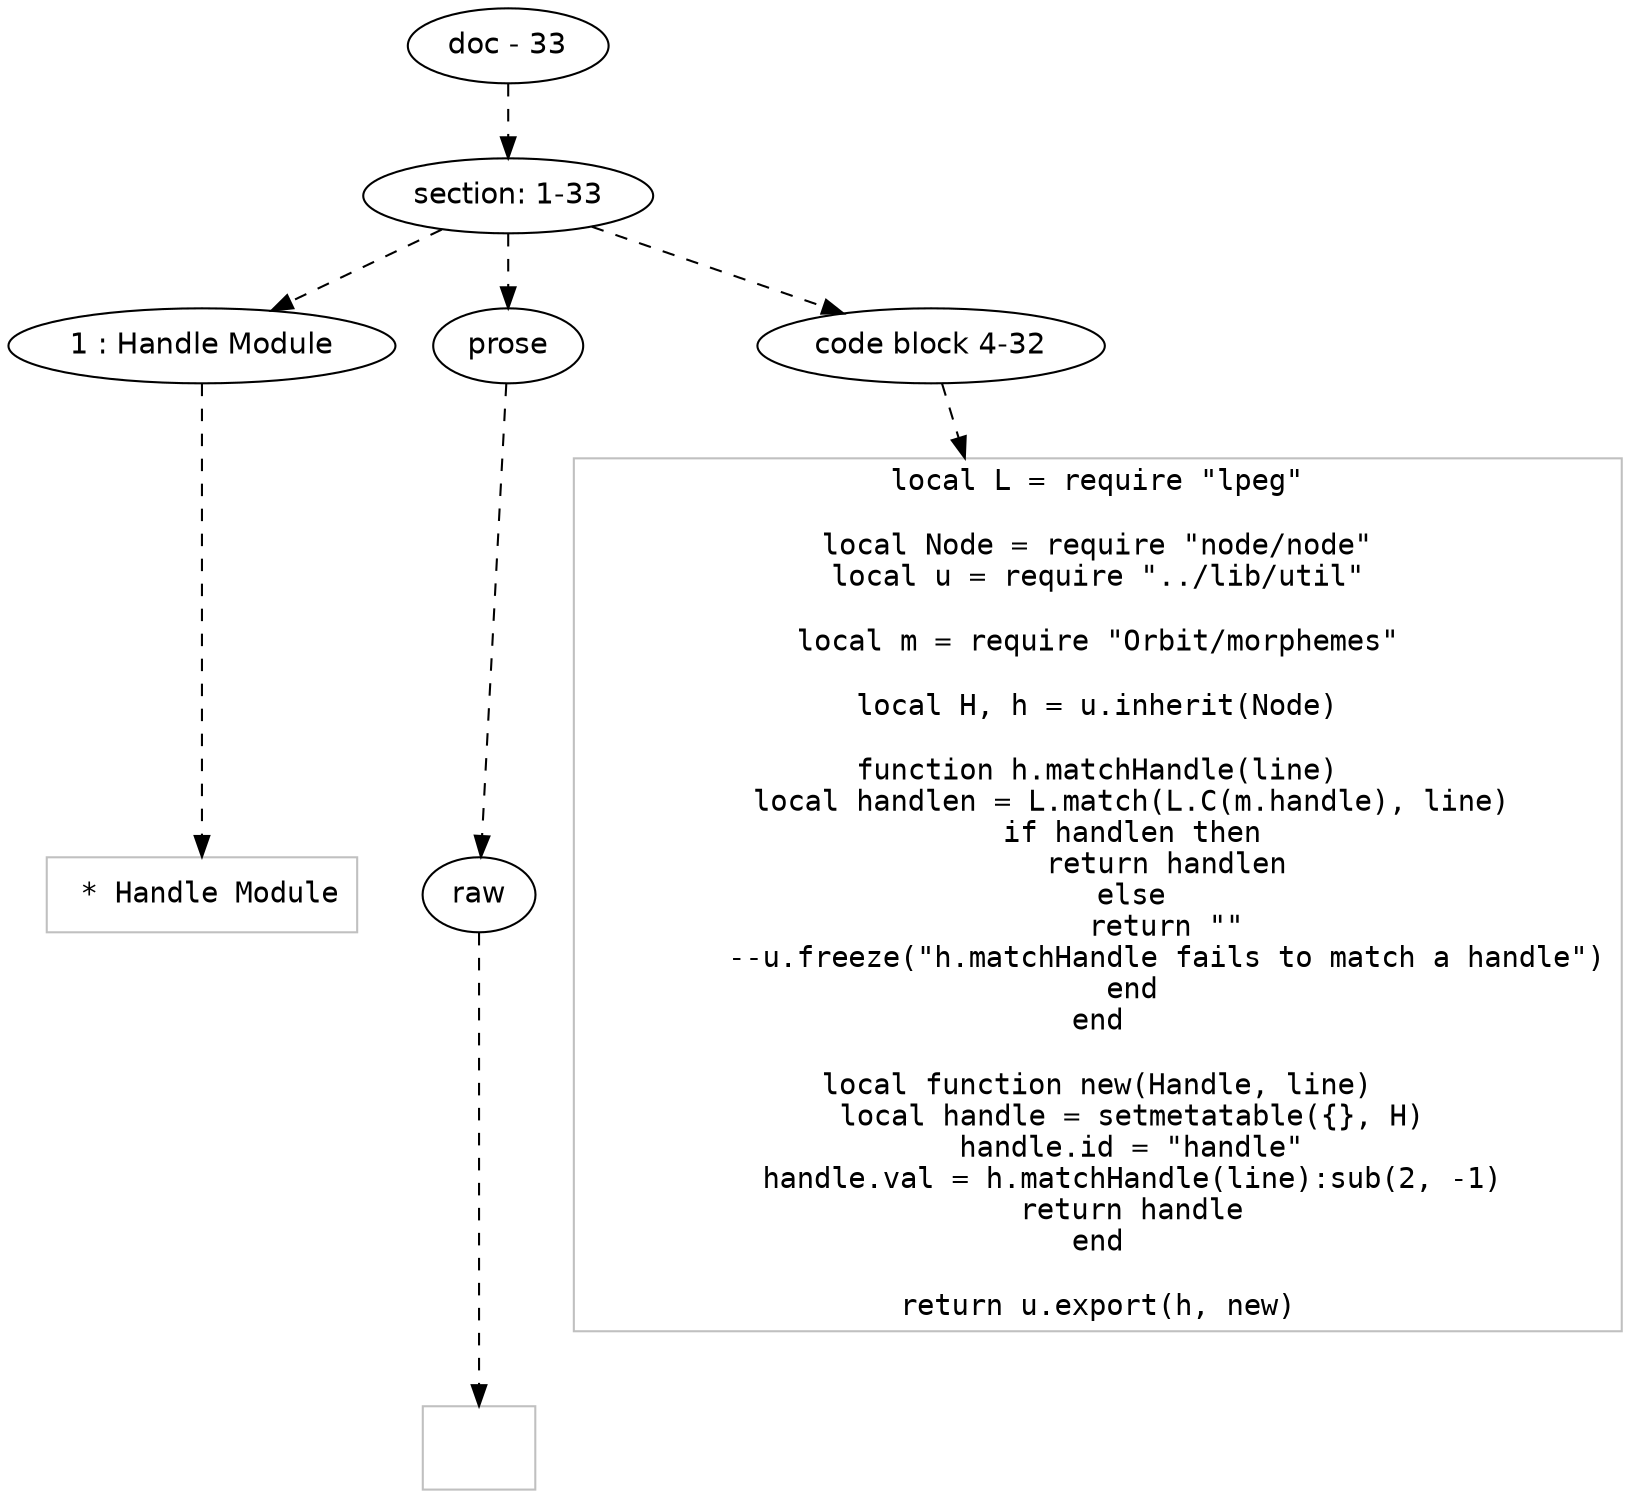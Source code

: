 digraph lpegNode {

node [fontname=Helvetica]
edge [style=dashed]

doc_0 [label="doc - 33"]


doc_0 -> { section_1}
{rank=same; section_1}

section_1 [label="section: 1-33"]


// END RANK doc_0

section_1 -> { header_2 prose_3 codeblock_4}
{rank=same; header_2 prose_3 codeblock_4}

header_2 [label="1 : Handle Module"]

prose_3 [label="prose"]

codeblock_4 [label="code block 4-32"]


// END RANK section_1

header_2 -> leaf_5
leaf_5  [color=Gray,shape=rectangle,fontname=Inconsolata,label=" * Handle Module"]
// END RANK header_2

prose_3 -> { raw_6}
{rank=same; raw_6}

raw_6 [label="raw"]


// END RANK prose_3

raw_6 -> leaf_7
leaf_7  [color=Gray,shape=rectangle,fontname=Inconsolata,label="

"]
// END RANK raw_6

codeblock_4 -> leaf_8
leaf_8  [color=Gray,shape=rectangle,fontname=Inconsolata,label="local L = require \"lpeg\"

local Node = require \"node/node\"
local u = require \"../lib/util\"

local m = require \"Orbit/morphemes\"

local H, h = u.inherit(Node)

function h.matchHandle(line)
    local handlen = L.match(L.C(m.handle), line)
    if handlen then
        return handlen
    else
        return \"\"
        --u.freeze(\"h.matchHandle fails to match a handle\")
    end
end

local function new(Handle, line)
    local handle = setmetatable({}, H)
    handle.id = \"handle\"
    handle.val = h.matchHandle(line):sub(2, -1)
    return handle
end

return u.export(h, new)"]
// END RANK codeblock_4


}
